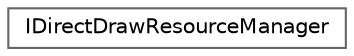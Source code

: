 digraph "Graphical Class Hierarchy"
{
 // LATEX_PDF_SIZE
  bgcolor="transparent";
  edge [fontname=Helvetica,fontsize=10,labelfontname=Helvetica,labelfontsize=10];
  node [fontname=Helvetica,fontsize=10,shape=box,height=0.2,width=0.4];
  rankdir="LR";
  Node0 [id="Node000000",label="IDirectDrawResourceManager",height=0.2,width=0.4,color="grey40", fillcolor="white", style="filled",URL="$class_i_direct_draw_resource_manager.html",tooltip=" "];
}

